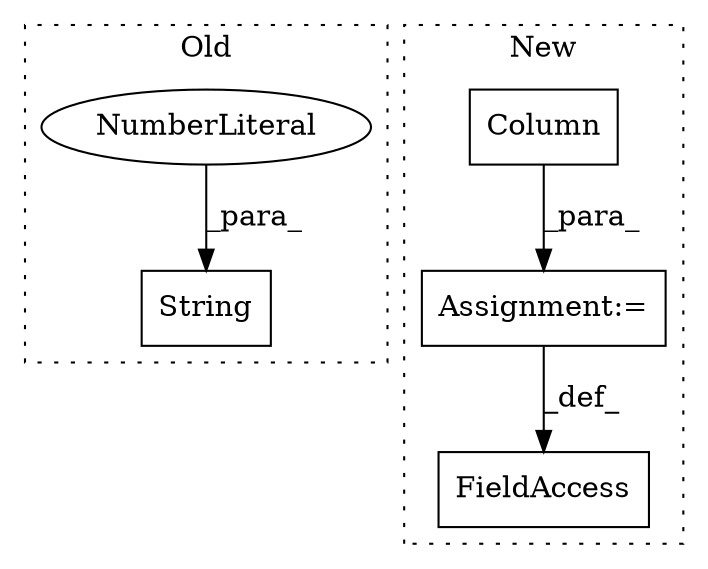 digraph G {
subgraph cluster0 {
1 [label="String" a="32" s="195,205" l="7,1" shape="box"];
3 [label="NumberLiteral" a="34" s="202" l="3" shape="ellipse"];
label = "Old";
style="dotted";
}
subgraph cluster1 {
2 [label="Column" a="32" s="655,688" l="7,1" shape="box"];
4 [label="FieldAccess" a="22" s="639" l="12" shape="box"];
5 [label="Assignment:=" a="7" s="651" l="1" shape="box"];
label = "New";
style="dotted";
}
2 -> 5 [label="_para_"];
3 -> 1 [label="_para_"];
5 -> 4 [label="_def_"];
}